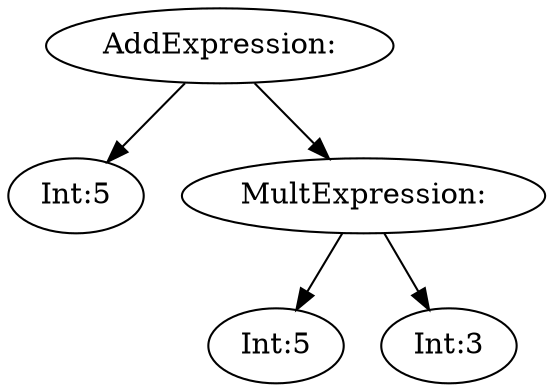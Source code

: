 digraph {
n0 [label="AddExpression:"];
n1 [label="Int:5"];
n0 -> n1
n2 [label="MultExpression:"];
n3 [label="Int:5"];
n2 -> n3
n4 [label="Int:3"];
n2 -> n4
n0 -> n2
}
